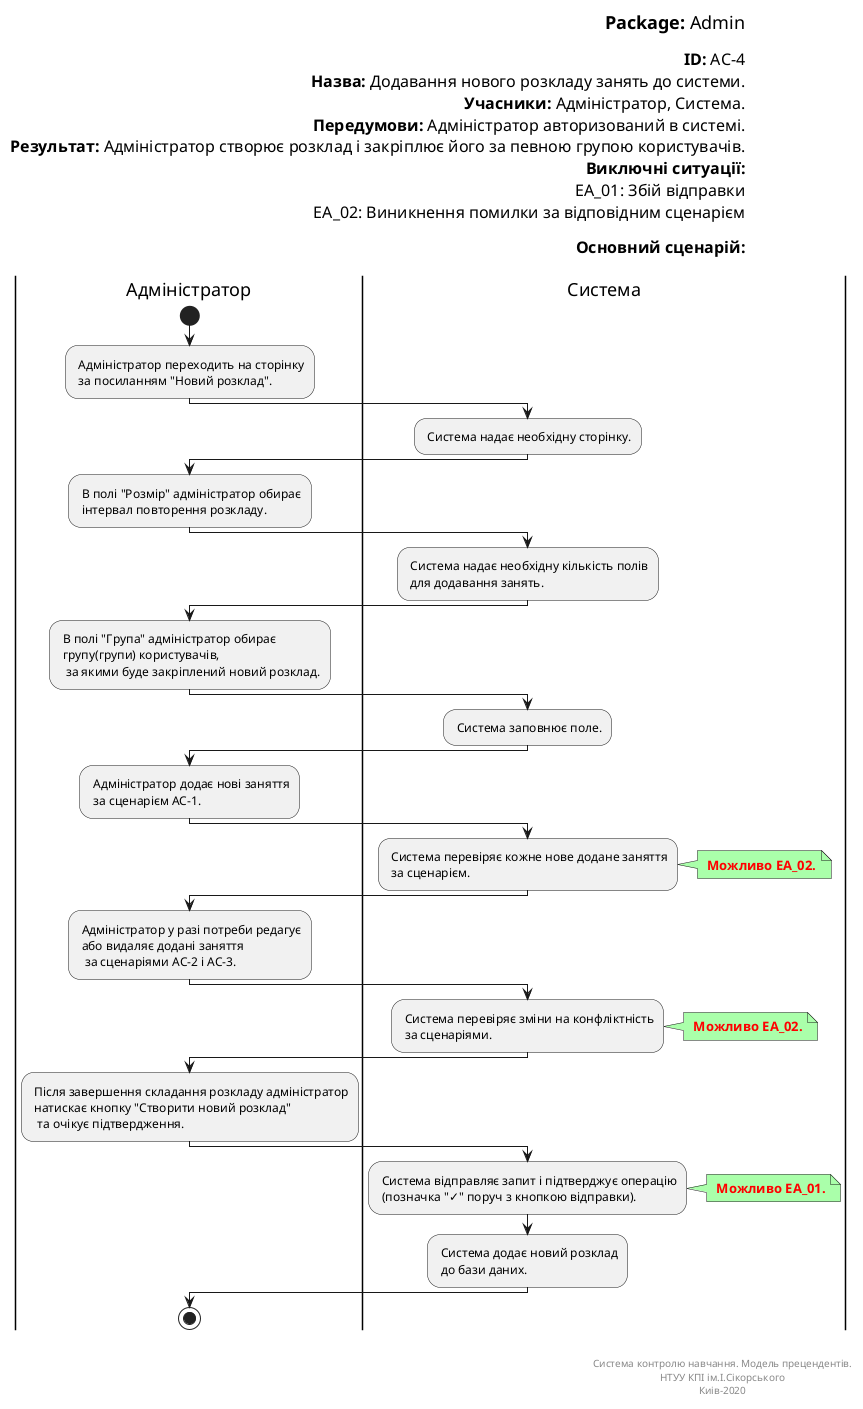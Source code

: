 @startuml
left header
<font color=000 size=18><b>Package:</b> Admin

<font color=000 size=16><b>ID:</b> AC-4
<font color=000 size=16><b>Назва:</b> Додавання нового розкладу занять до системи.
<font color=000 size=16><b>Учасники:</b> Адміністратор, Система.
<font color=000 size=16><b>Передумови:</b> Адміністратор авторизований в системі.
<font color=000 size=16><b>Результат:</b> Адміністратор створює розклад і закріплює його за певною групою користувачів.
<font color=000 size=16><b>Виключні ситуації:</b>
<font color=000 size=16> EA_01: Збій відправки
<font color=000 size=16> EA_02: Виникнення помилки за відповідним сценарієм

<font color=000 size=16><b>Основний сценарій:</b>

end header

|Адміністратор|
start
: Адміністратор переходить на сторінку 
 за посиланням "Новий розклад".;

|Система|
: Система надає необхідну сторінку.;

|Адміністратор|
: В полі "Розмір" адміністратор обирає
 інтервал повторення розкладу.;

|Система|
: Система надає необхідну кількість полів
 для додавання занять.;

|Адміністратор|
: В полі "Група" адміністратор обирає
 групу(групи) користувачів,
  за якими буде закріплений новий розклад.;

|Система|
: Система заповнює поле.;

|Адміністратор|
: Адміністратор додає нові заняття
 за сценарієм AC-1.;

|Система|
: Система перевіряє кожне нове додане заняття
 за сценарієм.;

note right #aaffaa
<font color=red><b> Можливо EA_02.
end note

|Адміністратор|
: Адміністратор у разі потреби редагує
 або видаляє додані заняття
  за сценаріями AC-2 і AC-3.;

|Система|
: Система перевіряє зміни на конфліктність
 за сценаріями.;

note right #aaffaa
<font color=red><b> Можливо EA_02.
end note

|Адміністратор|
: Після завершення складання розкладу адміністратор
 натискає кнопку "Створити новий розклад"
  та очікує підтвердження.;

|Система|
: Система відправляє запит і підтверджує операцію
 (позначка "✓" поруч з кнопкою відправки).;

note right #aaffaa
<font color=red><b> Можливо EA_01.
end note

: Система додає новий розклад
 до бази даних.;

|Адміністратор|
stop;

right footer


Система контролю навчання. Модель прецендентів.
НТУУ КПІ ім.І.Сікорського
Киів-2020
end footer
@enduml
